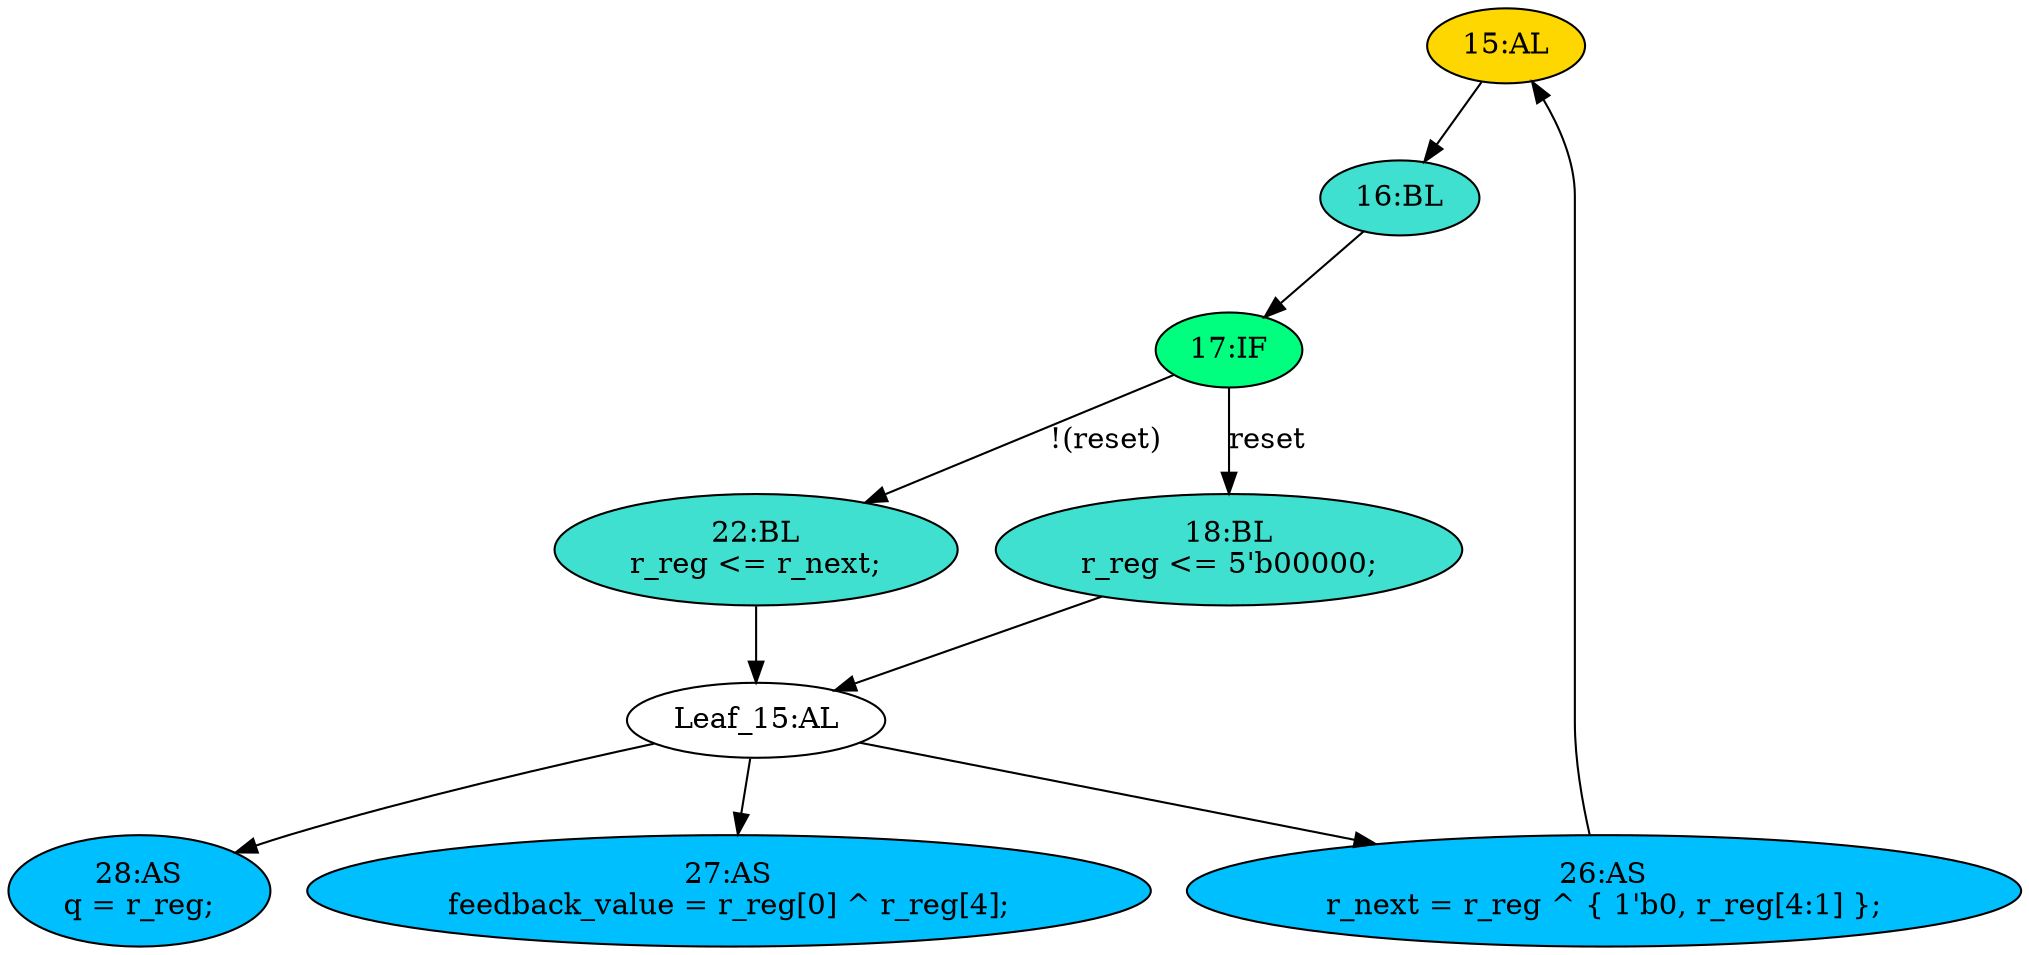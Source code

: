 strict digraph "compose( ,  )" {
	node [label="\N"];
	"15:AL"	[ast="<pyverilog.vparser.ast.Always object at 0x7f4a4c396bd0>",
		clk_sens=True,
		fillcolor=gold,
		label="15:AL",
		sens="['clk']",
		statements="[]",
		style=filled,
		typ=Always,
		use_var="['reset', 'r_next']"];
	"16:BL"	[ast="<pyverilog.vparser.ast.Block object at 0x7f4a4c3e3110>",
		fillcolor=turquoise,
		label="16:BL",
		statements="[]",
		style=filled,
		typ=Block];
	"15:AL" -> "16:BL"	[cond="[]",
		lineno=None];
	"28:AS"	[ast="<pyverilog.vparser.ast.Assign object at 0x7f4a4dbff450>",
		def_var="['q']",
		fillcolor=deepskyblue,
		label="28:AS
q = r_reg;",
		statements="[]",
		style=filled,
		typ=Assign,
		use_var="['r_reg']"];
	"27:AS"	[ast="<pyverilog.vparser.ast.Assign object at 0x7f4a4c3e6f50>",
		def_var="['feedback_value']",
		fillcolor=deepskyblue,
		label="27:AS
feedback_value = r_reg[0] ^ r_reg[4];",
		statements="[]",
		style=filled,
		typ=Assign,
		use_var="['r_reg', 'r_reg']"];
	"22:BL"	[ast="<pyverilog.vparser.ast.Block object at 0x7f4a4c38ecd0>",
		fillcolor=turquoise,
		label="22:BL
r_reg <= r_next;",
		statements="[<pyverilog.vparser.ast.NonblockingSubstitution object at 0x7f4a4c38ebd0>]",
		style=filled,
		typ=Block];
	"Leaf_15:AL"	[def_var="['r_reg']",
		label="Leaf_15:AL"];
	"22:BL" -> "Leaf_15:AL"	[cond="[]",
		lineno=None];
	"17:IF"	[ast="<pyverilog.vparser.ast.IfStatement object at 0x7f4a4c3e3610>",
		fillcolor=springgreen,
		label="17:IF",
		statements="[]",
		style=filled,
		typ=IfStatement];
	"17:IF" -> "22:BL"	[cond="['reset']",
		label="!(reset)",
		lineno=17];
	"18:BL"	[ast="<pyverilog.vparser.ast.Block object at 0x7f4a4c396810>",
		fillcolor=turquoise,
		label="18:BL
r_reg <= 5'b00000;",
		statements="[<pyverilog.vparser.ast.NonblockingSubstitution object at 0x7f4a4c3e3210>]",
		style=filled,
		typ=Block];
	"17:IF" -> "18:BL"	[cond="['reset']",
		label=reset,
		lineno=17];
	"18:BL" -> "Leaf_15:AL"	[cond="[]",
		lineno=None];
	"Leaf_15:AL" -> "28:AS";
	"Leaf_15:AL" -> "27:AS";
	"26:AS"	[ast="<pyverilog.vparser.ast.Assign object at 0x7f4a4c3fd610>",
		def_var="['r_next']",
		fillcolor=deepskyblue,
		label="26:AS
r_next = r_reg ^ { 1'b0, r_reg[4:1] };",
		statements="[]",
		style=filled,
		typ=Assign,
		use_var="['r_reg', 'r_reg']"];
	"Leaf_15:AL" -> "26:AS";
	"26:AS" -> "15:AL";
	"16:BL" -> "17:IF"	[cond="[]",
		lineno=None];
}
